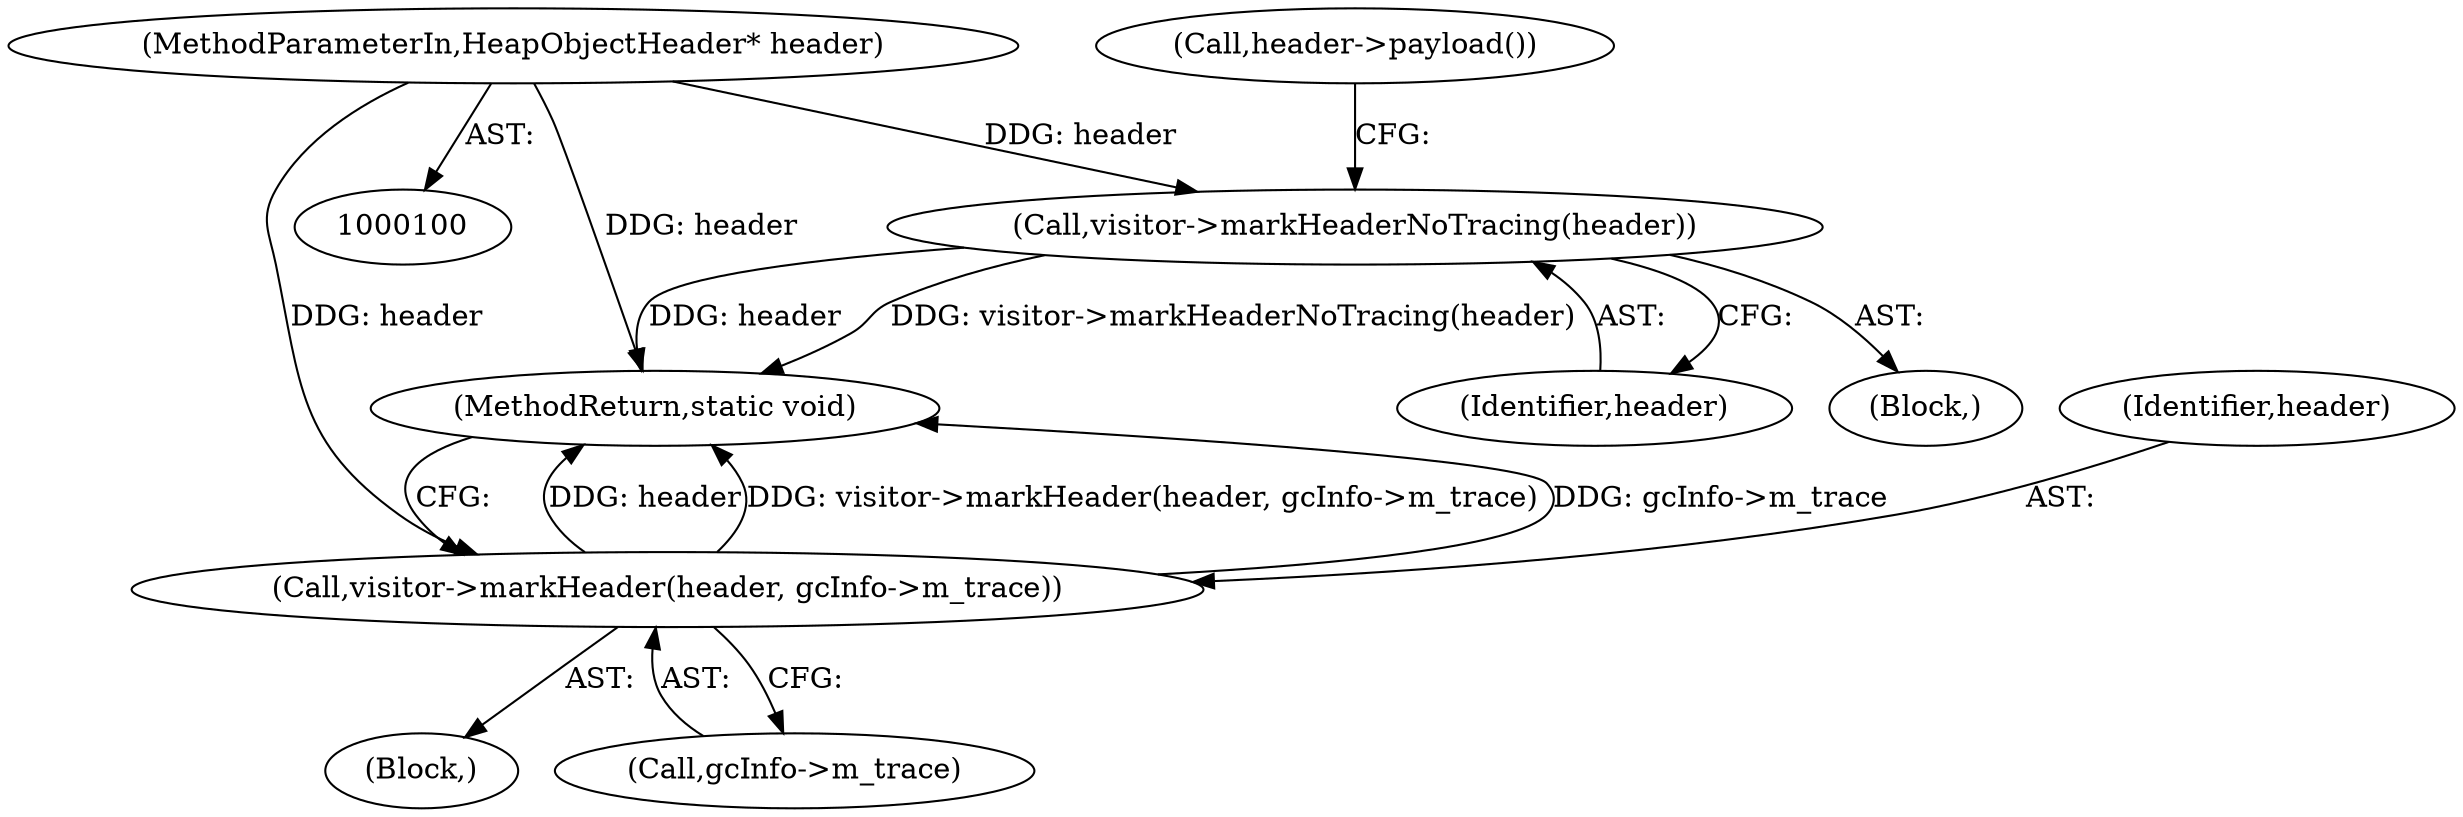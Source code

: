 digraph "0_Chrome_0749ec24fae74ec32d0567eef0e5ec43c84dbcb9_7@pointer" {
"1000102" [label="(MethodParameterIn,HeapObjectHeader* header)"];
"1000117" [label="(Call,visitor->markHeaderNoTracing(header))"];
"1000125" [label="(Call,visitor->markHeader(header, gcInfo->m_trace))"];
"1000124" [label="(Block,)"];
"1000127" [label="(Call,gcInfo->m_trace)"];
"1000118" [label="(Identifier,header)"];
"1000102" [label="(MethodParameterIn,HeapObjectHeader* header)"];
"1000121" [label="(Call,header->payload())"];
"1000126" [label="(Identifier,header)"];
"1000117" [label="(Call,visitor->markHeaderNoTracing(header))"];
"1000125" [label="(Call,visitor->markHeader(header, gcInfo->m_trace))"];
"1000116" [label="(Block,)"];
"1000130" [label="(MethodReturn,static void)"];
"1000102" -> "1000100"  [label="AST: "];
"1000102" -> "1000130"  [label="DDG: header"];
"1000102" -> "1000117"  [label="DDG: header"];
"1000102" -> "1000125"  [label="DDG: header"];
"1000117" -> "1000116"  [label="AST: "];
"1000117" -> "1000118"  [label="CFG: "];
"1000118" -> "1000117"  [label="AST: "];
"1000121" -> "1000117"  [label="CFG: "];
"1000117" -> "1000130"  [label="DDG: visitor->markHeaderNoTracing(header)"];
"1000117" -> "1000130"  [label="DDG: header"];
"1000125" -> "1000124"  [label="AST: "];
"1000125" -> "1000127"  [label="CFG: "];
"1000126" -> "1000125"  [label="AST: "];
"1000127" -> "1000125"  [label="AST: "];
"1000130" -> "1000125"  [label="CFG: "];
"1000125" -> "1000130"  [label="DDG: header"];
"1000125" -> "1000130"  [label="DDG: visitor->markHeader(header, gcInfo->m_trace)"];
"1000125" -> "1000130"  [label="DDG: gcInfo->m_trace"];
}
